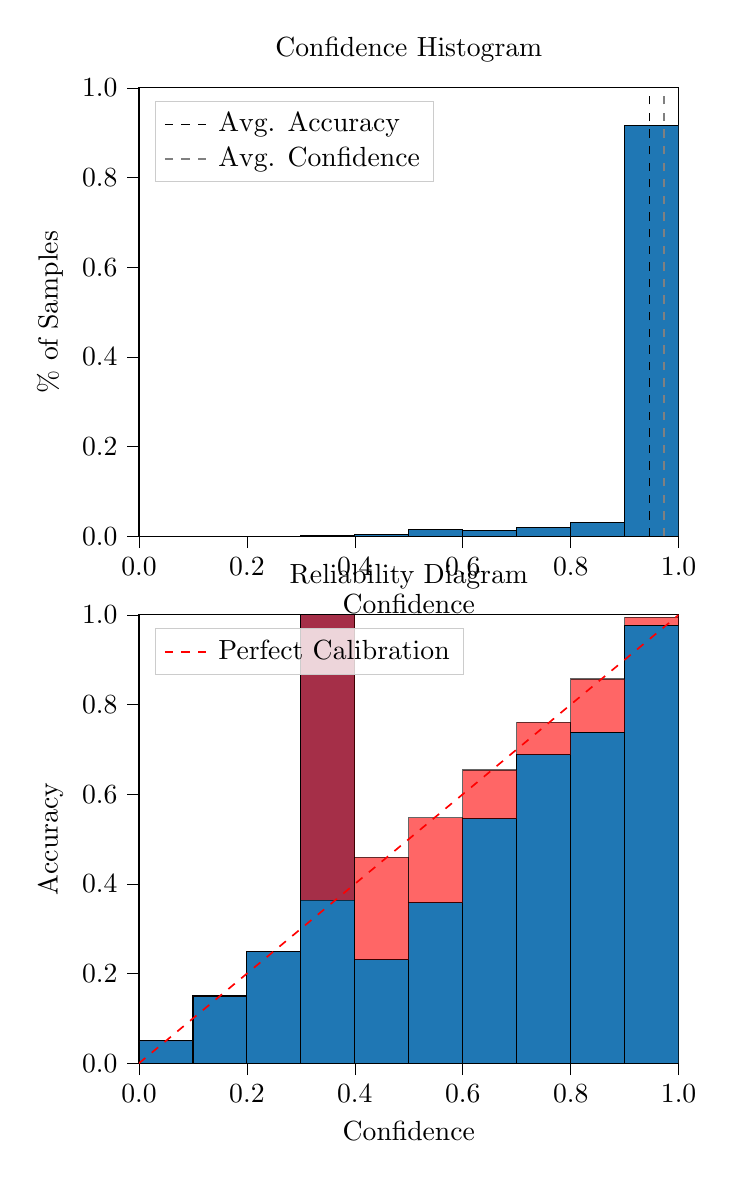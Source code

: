 % This file was created by tikzplotlib v0.9.8.
\begin{tikzpicture}

\definecolor{color0}{rgb}{0.122,0.467,0.706}

\begin{groupplot}[group style={group size=1 by 2}]
\nextgroupplot[
legend cell align={left},
legend style={
  fill opacity=0.8,
  draw opacity=1,
  text opacity=1,
  at={(0.03,0.97)},
  anchor=north west,
  draw=white!80!black
},
tick align=outside,
tick pos=left,
title={Confidence Histogram},
x grid style={white!69.02!black},
xlabel={Confidence},
xmin=0, xmax=1,
xtick style={color=black},
xtick={0,0.2,0.4,0.6,0.8,1},
xticklabels={0.0,0.2,0.4,0.6,0.8,1.0},
y grid style={white!69.02!black},
ylabel={\% of Samples},
ymin=0, ymax=1,
ytick style={color=black},
ytick={0,0.2,0.4,0.6,0.8,1},
yticklabels={0.0,0.2,0.4,0.6,0.8,1.0}
]
\draw[draw=black,fill=color0] (axis cs:-6.939e-18,0) rectangle (axis cs:0.1,0);
\draw[draw=black,fill=color0] (axis cs:0.1,0) rectangle (axis cs:0.2,0);
\draw[draw=black,fill=color0] (axis cs:0.2,0) rectangle (axis cs:0.3,0);
\draw[draw=black,fill=color0] (axis cs:0.3,0) rectangle (axis cs:0.4,0.001);
\draw[draw=black,fill=color0] (axis cs:0.4,0) rectangle (axis cs:0.5,0.004);
\draw[draw=black,fill=color0] (axis cs:0.5,0) rectangle (axis cs:0.6,0.015);
\draw[draw=black,fill=color0] (axis cs:0.6,0) rectangle (axis cs:0.7,0.013);
\draw[draw=black,fill=color0] (axis cs:0.7,0) rectangle (axis cs:0.8,0.019);
\draw[draw=black,fill=color0] (axis cs:0.8,0) rectangle (axis cs:0.9,0.031);
\draw[draw=black,fill=color0] (axis cs:0.9,0) rectangle (axis cs:1,0.917);
\addplot [semithick, black, dashed]
table {%
0.946 0
0.946 1
};
\addlegendentry{Avg. Accuracy}
\addplot [semithick, white!50.196!black, dashed]
table {%
0.973 0
0.973 1
};
\addlegendentry{Avg. Confidence}

\nextgroupplot[
legend cell align={left},
legend style={
  fill opacity=0.8,
  draw opacity=1,
  text opacity=1,
  at={(0.03,0.97)},
  anchor=north west,
  draw=white!80!black
},
tick align=outside,
tick pos=left,
title={Reliability Diagram},
x grid style={white!69.02!black},
xlabel={Confidence},
xmin=0, xmax=1,
xtick style={color=black},
xtick={0,0.2,0.4,0.6,0.8,1},
xticklabels={0.0,0.2,0.4,0.6,0.8,1.0},
y grid style={white!69.02!black},
ylabel={Accuracy},
ymin=0, ymax=1,
ytick style={color=black},
ytick={0,0.2,0.4,0.6,0.8,1},
yticklabels={0.0,0.2,0.4,0.6,0.8,1.0}
]
\draw[draw=black,fill=color0] (axis cs:-6.939e-18,0) rectangle (axis cs:0.1,0.05);
\draw[draw=black,fill=color0] (axis cs:0.1,0) rectangle (axis cs:0.2,0.15);
\draw[draw=black,fill=color0] (axis cs:0.2,0) rectangle (axis cs:0.3,0.25);
\draw[draw=black,fill=color0] (axis cs:0.3,0) rectangle (axis cs:0.4,1);
\draw[draw=black,fill=color0] (axis cs:0.4,0) rectangle (axis cs:0.5,0.231);
\draw[draw=black,fill=color0] (axis cs:0.5,0) rectangle (axis cs:0.6,0.358);
\draw[draw=black,fill=color0] (axis cs:0.6,0) rectangle (axis cs:0.7,0.545);
\draw[draw=black,fill=color0] (axis cs:0.7,0) rectangle (axis cs:0.8,0.688);
\draw[draw=black,fill=color0] (axis cs:0.8,0) rectangle (axis cs:0.9,0.738);
\draw[draw=black,fill=color0] (axis cs:0.9,0) rectangle (axis cs:1,0.977);
\draw[draw=black,fill=red,opacity=0.6] (axis cs:-6.939e-18,0.05) rectangle (axis cs:0.1,0.05);
\draw[draw=black,fill=red,opacity=0.6] (axis cs:0.1,0.15) rectangle (axis cs:0.2,0.15);
\draw[draw=black,fill=red,opacity=0.6] (axis cs:0.2,0.25) rectangle (axis cs:0.3,0.25);
\draw[draw=black,fill=red,opacity=0.6] (axis cs:0.3,1) rectangle (axis cs:0.4,0.364);
\draw[draw=black,fill=red,opacity=0.6] (axis cs:0.4,0.231) rectangle (axis cs:0.5,0.459);
\draw[draw=black,fill=red,opacity=0.6] (axis cs:0.5,0.358) rectangle (axis cs:0.6,0.548);
\draw[draw=black,fill=red,opacity=0.6] (axis cs:0.6,0.545) rectangle (axis cs:0.7,0.654);
\draw[draw=black,fill=red,opacity=0.6] (axis cs:0.7,0.688) rectangle (axis cs:0.8,0.761);
\draw[draw=black,fill=red,opacity=0.6] (axis cs:0.8,0.738) rectangle (axis cs:0.9,0.857);
\draw[draw=black,fill=red,opacity=0.6] (axis cs:0.9,0.977) rectangle (axis cs:1,0.995);
\addplot [semithick, red, dashed]
table {%
0 0
1 1
};
\addlegendentry{Perfect Calibration}
\end{groupplot}

\end{tikzpicture}
